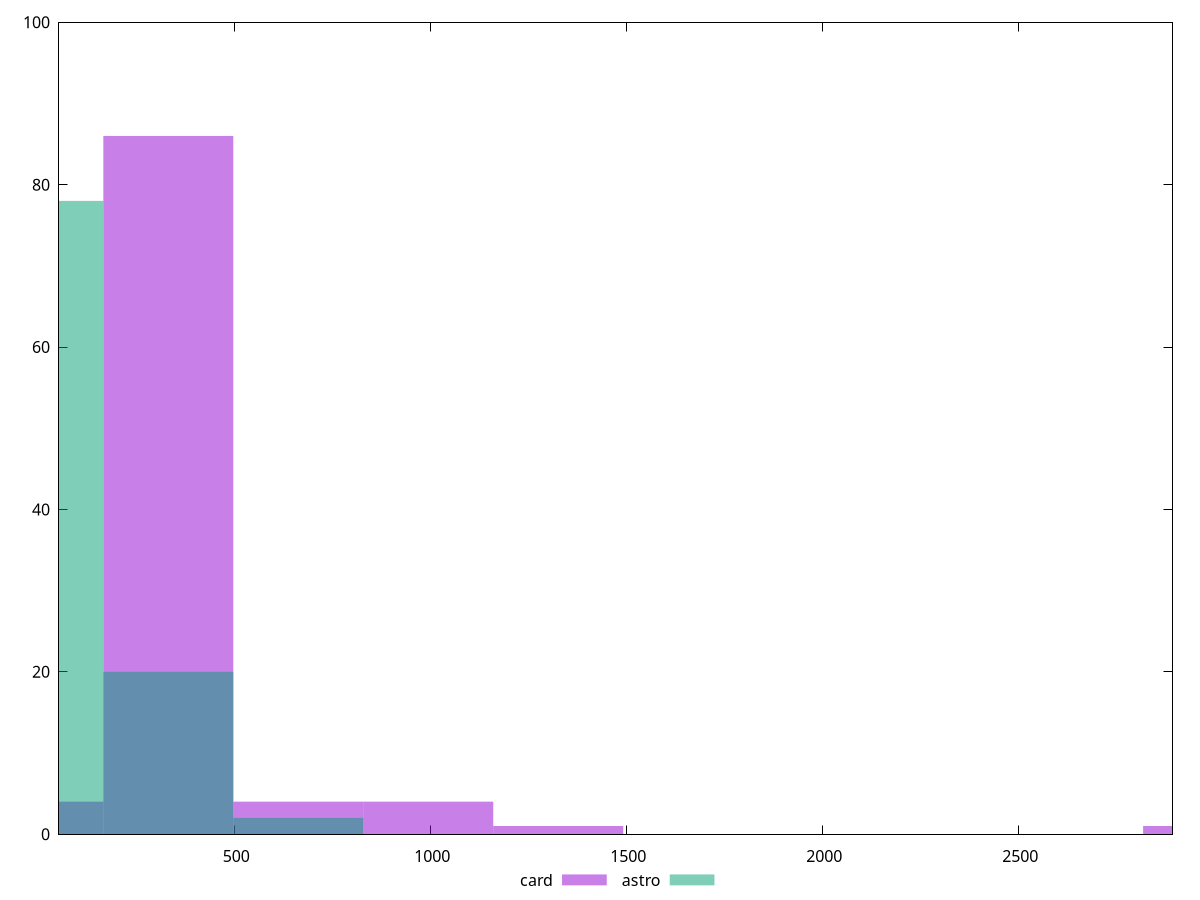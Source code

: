 reset

$card <<EOF
331.61118434478556 86
0 4
2984.50065910307 1
994.8335530343567 4
663.2223686895711 4
1326.4447373791422 1
EOF

$astro <<EOF
331.61118434478556 20
0 78
663.2223686895711 2
EOF

set key outside below
set boxwidth 331.61118434478556
set xrange [52.708:2893.657]
set yrange [0:100]
set trange [0:100]
set style fill transparent solid 0.5 noborder
set terminal svg size 640, 500 enhanced background rgb 'white'
set output "reports/report_00028_2021-02-24T12-49-42.674Z/server-response-time/comparison/histogram/2_vs_3.svg"

plot $card title "card" with boxes, \
     $astro title "astro" with boxes

reset
